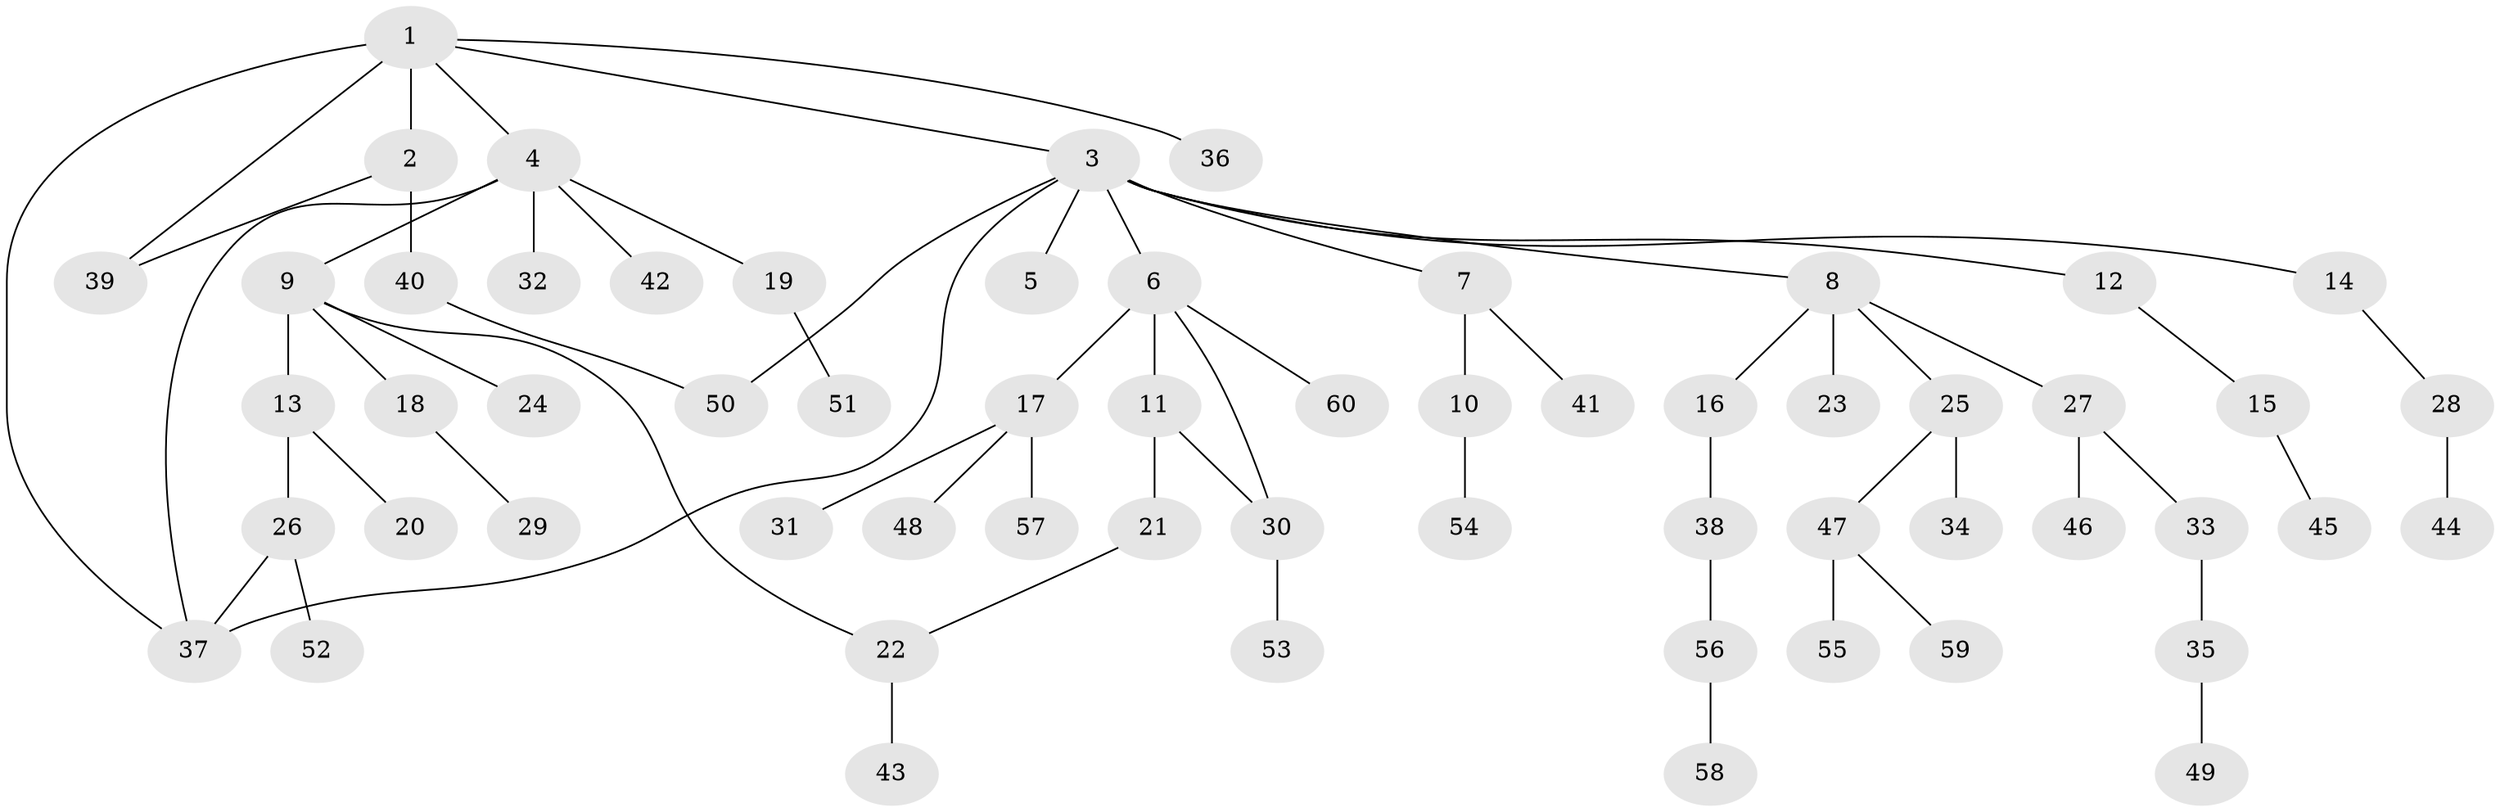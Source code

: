 // original degree distribution, {6: 0.03361344537815126, 8: 0.008403361344537815, 7: 0.008403361344537815, 3: 0.18487394957983194, 2: 0.2184873949579832, 4: 0.05042016806722689, 5: 0.025210084033613446, 1: 0.47058823529411764}
// Generated by graph-tools (version 1.1) at 2025/34/03/09/25 02:34:01]
// undirected, 60 vertices, 66 edges
graph export_dot {
graph [start="1"]
  node [color=gray90,style=filled];
  1;
  2;
  3;
  4;
  5;
  6;
  7;
  8;
  9;
  10;
  11;
  12;
  13;
  14;
  15;
  16;
  17;
  18;
  19;
  20;
  21;
  22;
  23;
  24;
  25;
  26;
  27;
  28;
  29;
  30;
  31;
  32;
  33;
  34;
  35;
  36;
  37;
  38;
  39;
  40;
  41;
  42;
  43;
  44;
  45;
  46;
  47;
  48;
  49;
  50;
  51;
  52;
  53;
  54;
  55;
  56;
  57;
  58;
  59;
  60;
  1 -- 2 [weight=3.0];
  1 -- 3 [weight=1.0];
  1 -- 4 [weight=1.0];
  1 -- 36 [weight=1.0];
  1 -- 37 [weight=1.0];
  1 -- 39 [weight=1.0];
  2 -- 39 [weight=1.0];
  2 -- 40 [weight=1.0];
  3 -- 5 [weight=1.0];
  3 -- 6 [weight=1.0];
  3 -- 7 [weight=1.0];
  3 -- 8 [weight=1.0];
  3 -- 12 [weight=1.0];
  3 -- 14 [weight=1.0];
  3 -- 37 [weight=1.0];
  3 -- 50 [weight=1.0];
  4 -- 9 [weight=1.0];
  4 -- 19 [weight=1.0];
  4 -- 32 [weight=1.0];
  4 -- 37 [weight=1.0];
  4 -- 42 [weight=1.0];
  6 -- 11 [weight=2.0];
  6 -- 17 [weight=1.0];
  6 -- 30 [weight=1.0];
  6 -- 60 [weight=1.0];
  7 -- 10 [weight=1.0];
  7 -- 41 [weight=1.0];
  8 -- 16 [weight=1.0];
  8 -- 23 [weight=1.0];
  8 -- 25 [weight=1.0];
  8 -- 27 [weight=1.0];
  9 -- 13 [weight=1.0];
  9 -- 18 [weight=1.0];
  9 -- 22 [weight=1.0];
  9 -- 24 [weight=1.0];
  10 -- 54 [weight=1.0];
  11 -- 21 [weight=4.0];
  11 -- 30 [weight=1.0];
  12 -- 15 [weight=1.0];
  13 -- 20 [weight=1.0];
  13 -- 26 [weight=3.0];
  14 -- 28 [weight=1.0];
  15 -- 45 [weight=1.0];
  16 -- 38 [weight=1.0];
  17 -- 31 [weight=1.0];
  17 -- 48 [weight=1.0];
  17 -- 57 [weight=1.0];
  18 -- 29 [weight=1.0];
  19 -- 51 [weight=1.0];
  21 -- 22 [weight=1.0];
  22 -- 43 [weight=1.0];
  25 -- 34 [weight=3.0];
  25 -- 47 [weight=1.0];
  26 -- 37 [weight=1.0];
  26 -- 52 [weight=1.0];
  27 -- 33 [weight=1.0];
  27 -- 46 [weight=1.0];
  28 -- 44 [weight=2.0];
  30 -- 53 [weight=2.0];
  33 -- 35 [weight=1.0];
  35 -- 49 [weight=1.0];
  38 -- 56 [weight=1.0];
  40 -- 50 [weight=1.0];
  47 -- 55 [weight=1.0];
  47 -- 59 [weight=1.0];
  56 -- 58 [weight=1.0];
}
